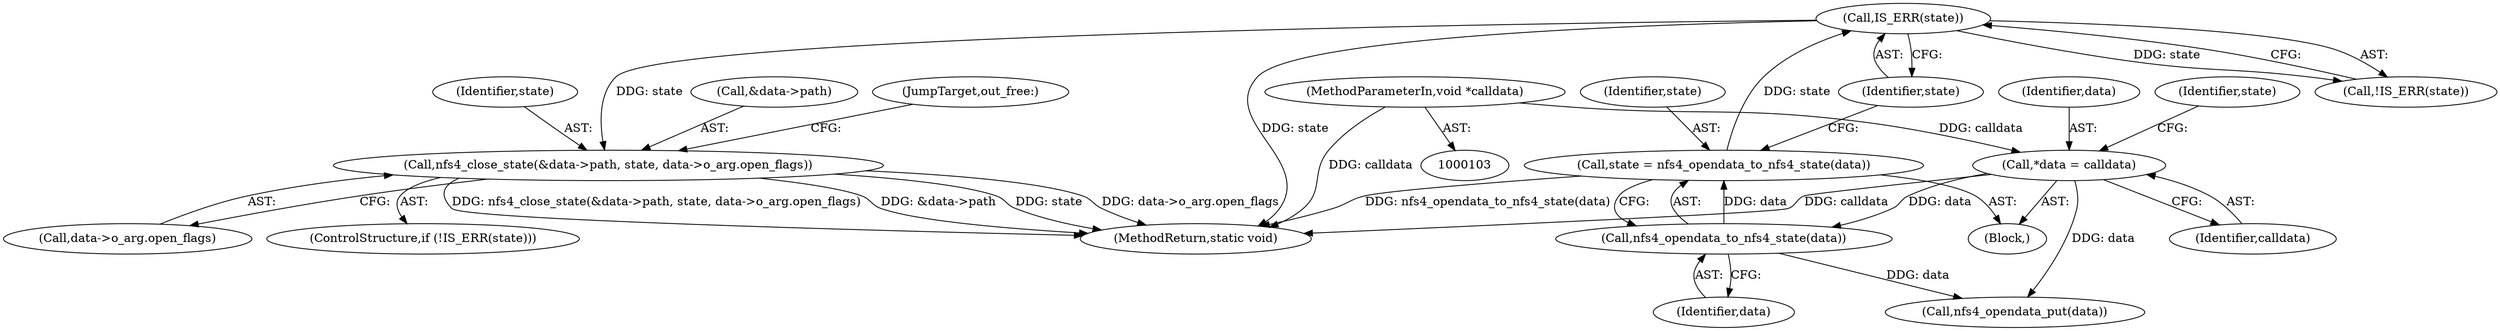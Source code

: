digraph "0_linux_dc0b027dfadfcb8a5504f7d8052754bf8d501ab9_15@API" {
"1000150" [label="(Call,nfs4_close_state(&data->path, state, data->o_arg.open_flags))"];
"1000148" [label="(Call,IS_ERR(state))"];
"1000142" [label="(Call,state = nfs4_opendata_to_nfs4_state(data))"];
"1000144" [label="(Call,nfs4_opendata_to_nfs4_state(data))"];
"1000107" [label="(Call,*data = calldata)"];
"1000104" [label="(MethodParameterIn,void *calldata)"];
"1000104" [label="(MethodParameterIn,void *calldata)"];
"1000151" [label="(Call,&data->path)"];
"1000147" [label="(Call,!IS_ERR(state))"];
"1000148" [label="(Call,IS_ERR(state))"];
"1000107" [label="(Call,*data = calldata)"];
"1000145" [label="(Identifier,data)"];
"1000112" [label="(Identifier,state)"];
"1000146" [label="(ControlStructure,if (!IS_ERR(state)))"];
"1000164" [label="(MethodReturn,static void)"];
"1000105" [label="(Block,)"];
"1000162" [label="(Call,nfs4_opendata_put(data))"];
"1000161" [label="(JumpTarget,out_free:)"];
"1000150" [label="(Call,nfs4_close_state(&data->path, state, data->o_arg.open_flags))"];
"1000156" [label="(Call,data->o_arg.open_flags)"];
"1000144" [label="(Call,nfs4_opendata_to_nfs4_state(data))"];
"1000149" [label="(Identifier,state)"];
"1000142" [label="(Call,state = nfs4_opendata_to_nfs4_state(data))"];
"1000109" [label="(Identifier,calldata)"];
"1000155" [label="(Identifier,state)"];
"1000108" [label="(Identifier,data)"];
"1000143" [label="(Identifier,state)"];
"1000150" -> "1000146"  [label="AST: "];
"1000150" -> "1000156"  [label="CFG: "];
"1000151" -> "1000150"  [label="AST: "];
"1000155" -> "1000150"  [label="AST: "];
"1000156" -> "1000150"  [label="AST: "];
"1000161" -> "1000150"  [label="CFG: "];
"1000150" -> "1000164"  [label="DDG: nfs4_close_state(&data->path, state, data->o_arg.open_flags)"];
"1000150" -> "1000164"  [label="DDG: &data->path"];
"1000150" -> "1000164"  [label="DDG: state"];
"1000150" -> "1000164"  [label="DDG: data->o_arg.open_flags"];
"1000148" -> "1000150"  [label="DDG: state"];
"1000148" -> "1000147"  [label="AST: "];
"1000148" -> "1000149"  [label="CFG: "];
"1000149" -> "1000148"  [label="AST: "];
"1000147" -> "1000148"  [label="CFG: "];
"1000148" -> "1000164"  [label="DDG: state"];
"1000148" -> "1000147"  [label="DDG: state"];
"1000142" -> "1000148"  [label="DDG: state"];
"1000142" -> "1000105"  [label="AST: "];
"1000142" -> "1000144"  [label="CFG: "];
"1000143" -> "1000142"  [label="AST: "];
"1000144" -> "1000142"  [label="AST: "];
"1000149" -> "1000142"  [label="CFG: "];
"1000142" -> "1000164"  [label="DDG: nfs4_opendata_to_nfs4_state(data)"];
"1000144" -> "1000142"  [label="DDG: data"];
"1000144" -> "1000145"  [label="CFG: "];
"1000145" -> "1000144"  [label="AST: "];
"1000107" -> "1000144"  [label="DDG: data"];
"1000144" -> "1000162"  [label="DDG: data"];
"1000107" -> "1000105"  [label="AST: "];
"1000107" -> "1000109"  [label="CFG: "];
"1000108" -> "1000107"  [label="AST: "];
"1000109" -> "1000107"  [label="AST: "];
"1000112" -> "1000107"  [label="CFG: "];
"1000107" -> "1000164"  [label="DDG: calldata"];
"1000104" -> "1000107"  [label="DDG: calldata"];
"1000107" -> "1000162"  [label="DDG: data"];
"1000104" -> "1000103"  [label="AST: "];
"1000104" -> "1000164"  [label="DDG: calldata"];
}
